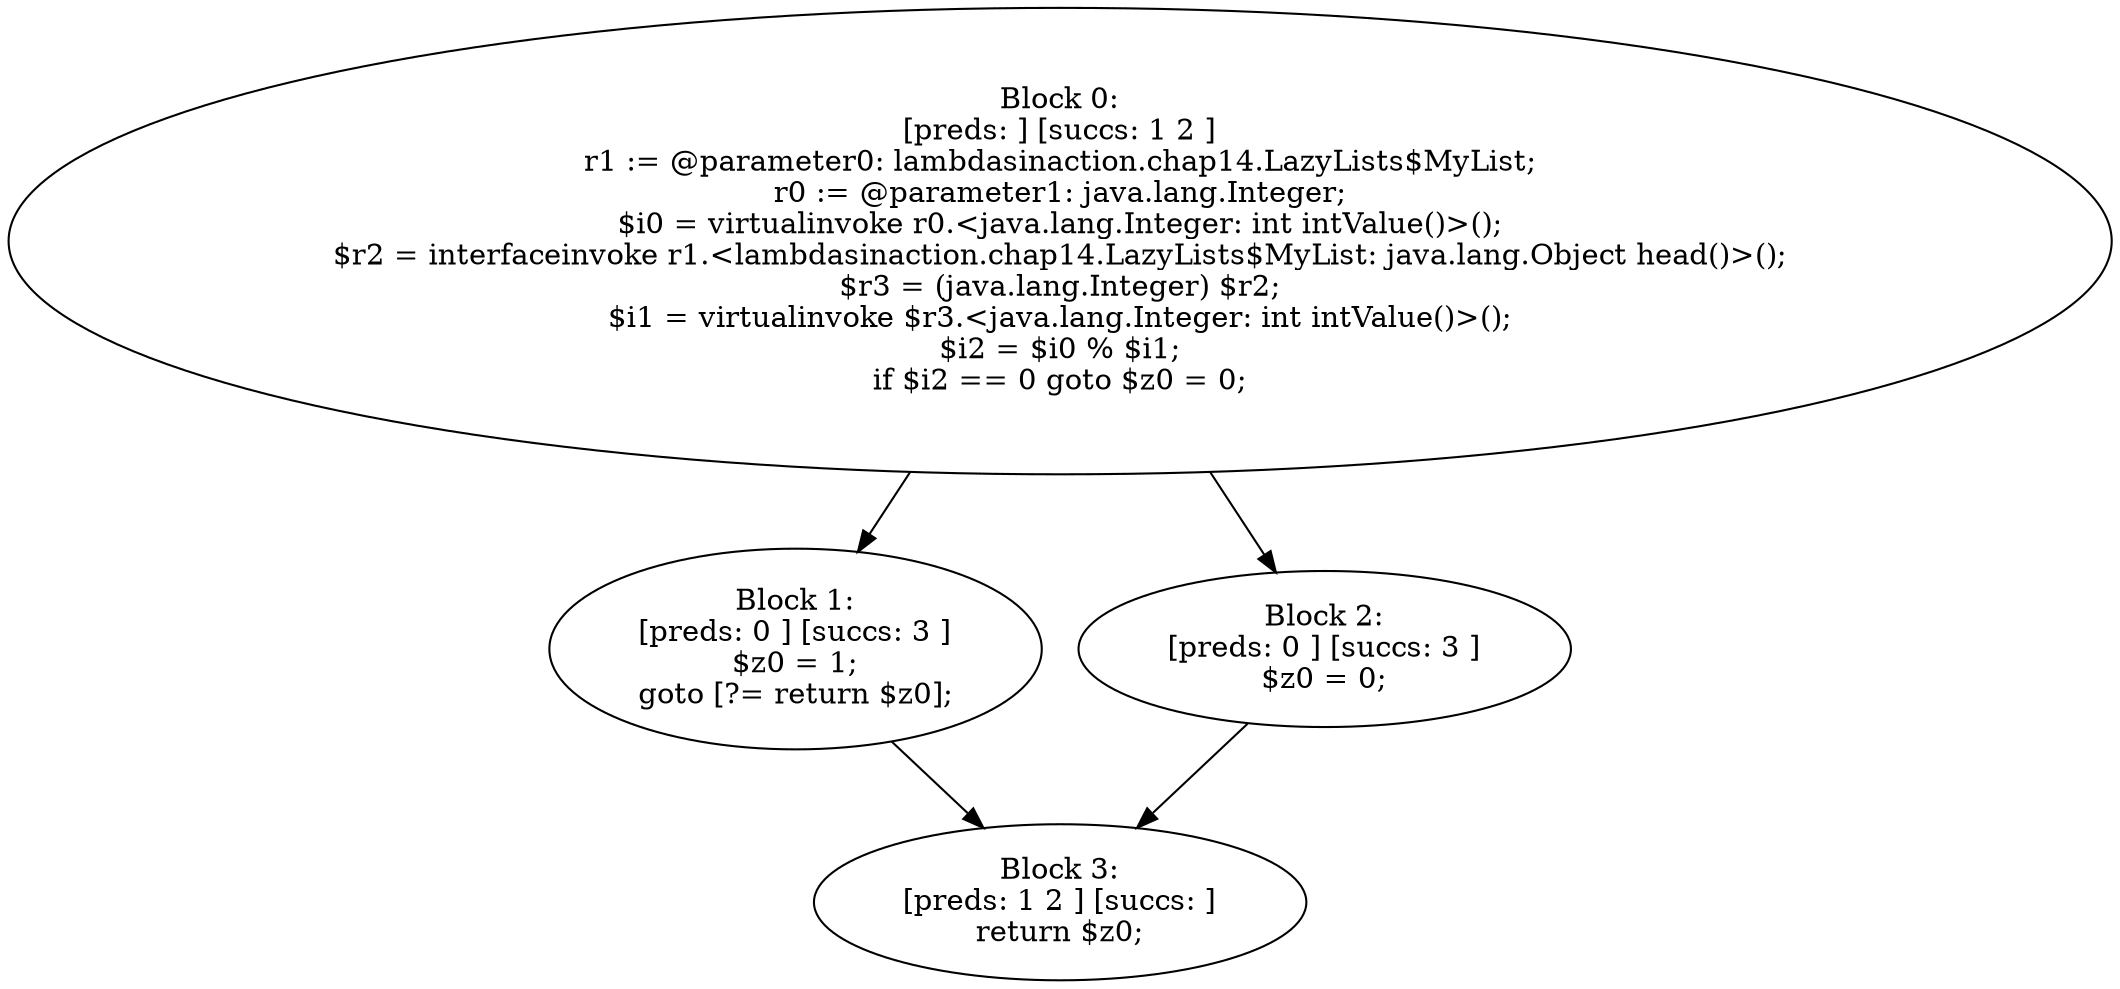 digraph "unitGraph" {
    "Block 0:
[preds: ] [succs: 1 2 ]
r1 := @parameter0: lambdasinaction.chap14.LazyLists$MyList;
r0 := @parameter1: java.lang.Integer;
$i0 = virtualinvoke r0.<java.lang.Integer: int intValue()>();
$r2 = interfaceinvoke r1.<lambdasinaction.chap14.LazyLists$MyList: java.lang.Object head()>();
$r3 = (java.lang.Integer) $r2;
$i1 = virtualinvoke $r3.<java.lang.Integer: int intValue()>();
$i2 = $i0 % $i1;
if $i2 == 0 goto $z0 = 0;
"
    "Block 1:
[preds: 0 ] [succs: 3 ]
$z0 = 1;
goto [?= return $z0];
"
    "Block 2:
[preds: 0 ] [succs: 3 ]
$z0 = 0;
"
    "Block 3:
[preds: 1 2 ] [succs: ]
return $z0;
"
    "Block 0:
[preds: ] [succs: 1 2 ]
r1 := @parameter0: lambdasinaction.chap14.LazyLists$MyList;
r0 := @parameter1: java.lang.Integer;
$i0 = virtualinvoke r0.<java.lang.Integer: int intValue()>();
$r2 = interfaceinvoke r1.<lambdasinaction.chap14.LazyLists$MyList: java.lang.Object head()>();
$r3 = (java.lang.Integer) $r2;
$i1 = virtualinvoke $r3.<java.lang.Integer: int intValue()>();
$i2 = $i0 % $i1;
if $i2 == 0 goto $z0 = 0;
"->"Block 1:
[preds: 0 ] [succs: 3 ]
$z0 = 1;
goto [?= return $z0];
";
    "Block 0:
[preds: ] [succs: 1 2 ]
r1 := @parameter0: lambdasinaction.chap14.LazyLists$MyList;
r0 := @parameter1: java.lang.Integer;
$i0 = virtualinvoke r0.<java.lang.Integer: int intValue()>();
$r2 = interfaceinvoke r1.<lambdasinaction.chap14.LazyLists$MyList: java.lang.Object head()>();
$r3 = (java.lang.Integer) $r2;
$i1 = virtualinvoke $r3.<java.lang.Integer: int intValue()>();
$i2 = $i0 % $i1;
if $i2 == 0 goto $z0 = 0;
"->"Block 2:
[preds: 0 ] [succs: 3 ]
$z0 = 0;
";
    "Block 1:
[preds: 0 ] [succs: 3 ]
$z0 = 1;
goto [?= return $z0];
"->"Block 3:
[preds: 1 2 ] [succs: ]
return $z0;
";
    "Block 2:
[preds: 0 ] [succs: 3 ]
$z0 = 0;
"->"Block 3:
[preds: 1 2 ] [succs: ]
return $z0;
";
}

